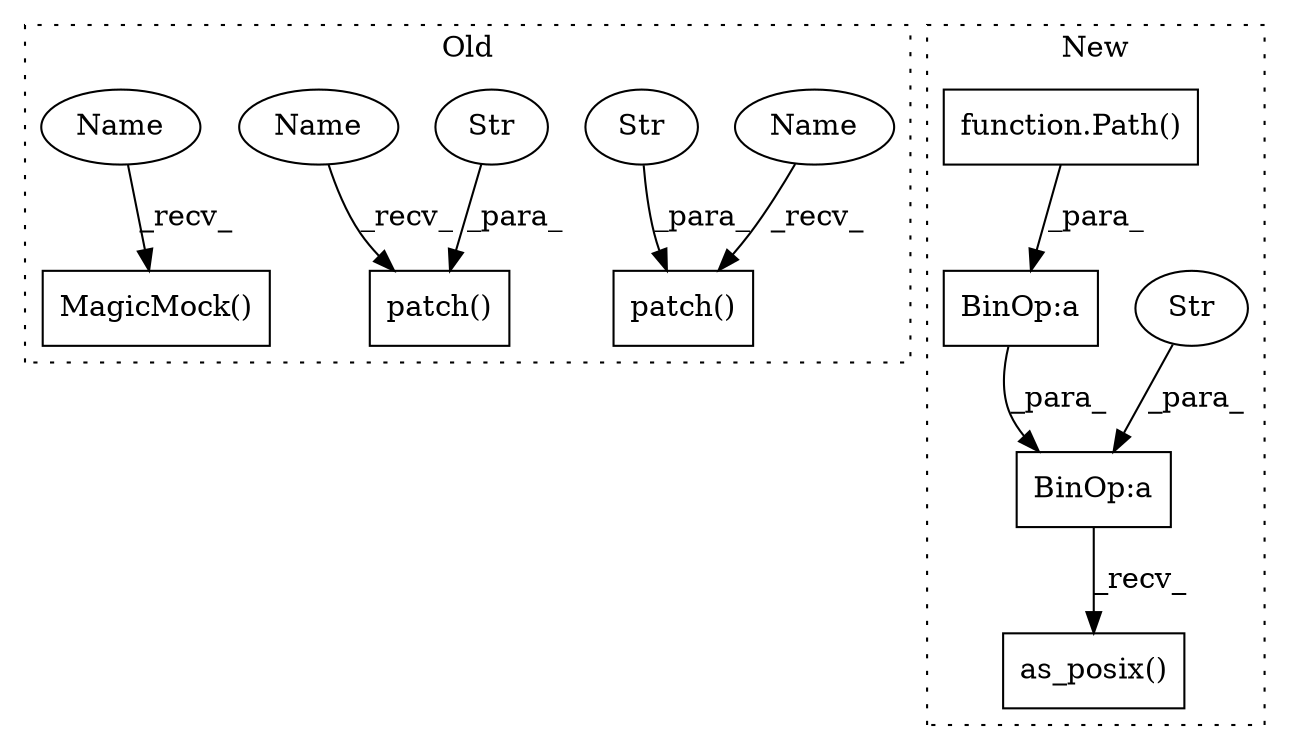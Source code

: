 digraph G {
subgraph cluster0 {
1 [label="MagicMock()" a="75" s="9446" l="18" shape="box"];
6 [label="patch()" a="75" s="9594,9634" l="13,24" shape="box"];
7 [label="Str" a="66" s="9607" l="27" shape="ellipse"];
8 [label="patch()" a="75" s="9757,9785" l="13,31" shape="box"];
9 [label="Str" a="66" s="9770" l="15" shape="ellipse"];
11 [label="Name" a="87" s="9757" l="6" shape="ellipse"];
12 [label="Name" a="87" s="9594" l="6" shape="ellipse"];
13 [label="Name" a="87" s="9446" l="6" shape="ellipse"];
label = "Old";
style="dotted";
}
subgraph cluster1 {
2 [label="as_posix()" a="75" s="7303" l="60" shape="box"];
3 [label="BinOp:a" a="82" s="7314" l="3" shape="box"];
4 [label="BinOp:a" a="82" s="7314" l="22" shape="box"];
5 [label="Str" a="66" s="7336" l="15" shape="ellipse"];
10 [label="function.Path()" a="75" s="7266,7285" l="5,1" shape="box"];
label = "New";
style="dotted";
}
3 -> 4 [label="_para_"];
4 -> 2 [label="_recv_"];
5 -> 4 [label="_para_"];
7 -> 6 [label="_para_"];
9 -> 8 [label="_para_"];
10 -> 3 [label="_para_"];
11 -> 8 [label="_recv_"];
12 -> 6 [label="_recv_"];
13 -> 1 [label="_recv_"];
}